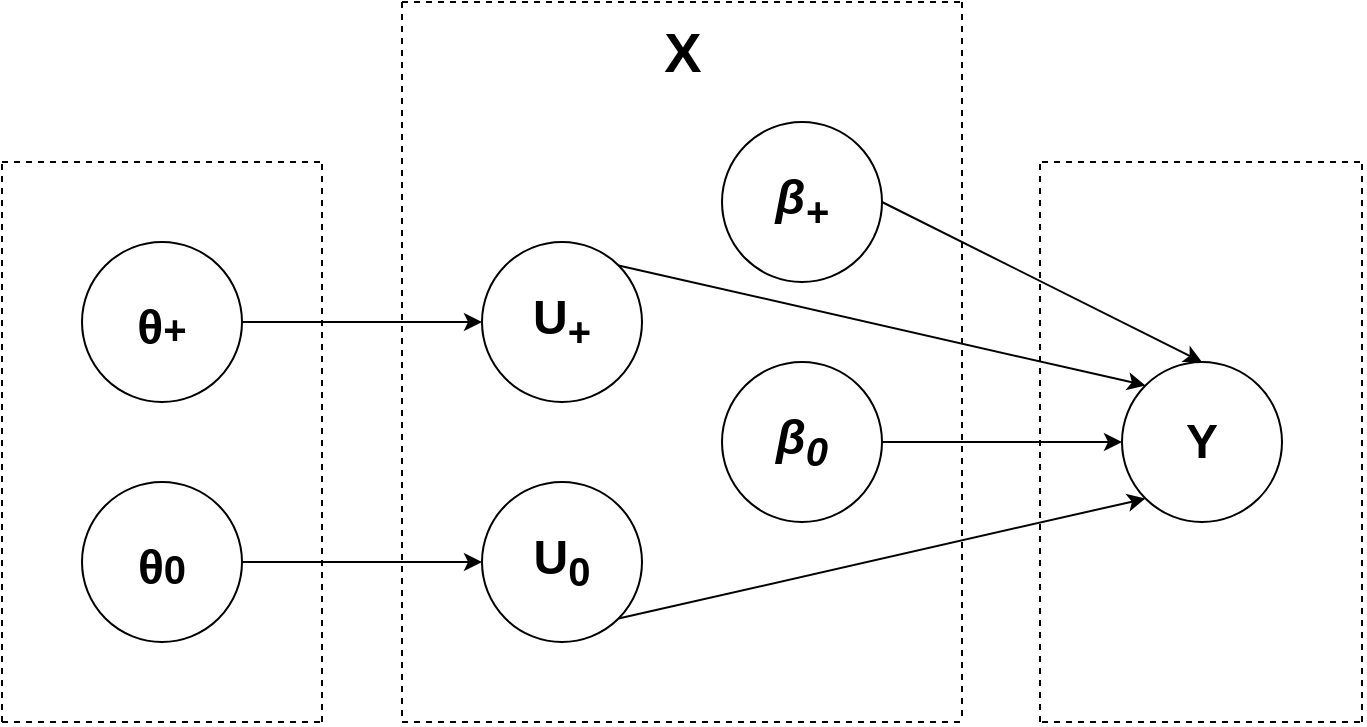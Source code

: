 <mxfile version="12.9.3"><diagram id="QHPXGxCtxgUyfBrQvjzd" name="Page-1"><mxGraphModel dx="1422" dy="679" grid="1" gridSize="10" guides="1" tooltips="1" connect="1" arrows="1" fold="1" page="1" pageScale="1" pageWidth="1600" pageHeight="1200" math="0" shadow="0"><root><mxCell id="0"/><mxCell id="1" parent="0"/><mxCell id="pw63gCapk7PMKk_ZQs7j-1" value="&lt;font style=&quot;font-size: 24px&quot;&gt;&lt;b&gt;&lt;font style=&quot;font-size: 24px&quot;&gt;Y&lt;/font&gt;&lt;/b&gt;&lt;/font&gt;" style="ellipse;whiteSpace=wrap;html=1;aspect=fixed;" vertex="1" parent="1"><mxGeometry x="840" y="220" width="80" height="80" as="geometry"/></mxCell><mxCell id="pw63gCapk7PMKk_ZQs7j-2" value="&lt;font style=&quot;font-size: 24px&quot;&gt;&lt;i&gt;&lt;b&gt;&lt;span style=&quot;left: 261.272px ; top: 861.315px ; font-family: sans-serif&quot;&gt;β&lt;/span&gt;&lt;span style=&quot;left: 272.547px ; top: 867.833px ; font-family: sans-serif&quot;&gt;&lt;sub&gt;+&lt;/sub&gt;&lt;/span&gt;&lt;/b&gt;&lt;/i&gt;&lt;/font&gt;" style="ellipse;whiteSpace=wrap;html=1;aspect=fixed;" vertex="1" parent="1"><mxGeometry x="640" y="100" width="80" height="80" as="geometry"/></mxCell><mxCell id="pw63gCapk7PMKk_ZQs7j-3" value="&lt;font style=&quot;font-size: 24px&quot;&gt;&lt;b&gt;U&lt;/b&gt;&lt;b&gt;&lt;span style=&quot;left: 272.547px ; top: 867.833px ; font-family: sans-serif&quot;&gt;&lt;sub&gt;+&lt;/sub&gt;&lt;/span&gt;&lt;/b&gt;&lt;/font&gt;" style="ellipse;whiteSpace=wrap;html=1;aspect=fixed;" vertex="1" parent="1"><mxGeometry x="520" y="160" width="80" height="80" as="geometry"/></mxCell><mxCell id="pw63gCapk7PMKk_ZQs7j-4" value="&lt;font style=&quot;font-size: 24px&quot;&gt;&lt;i&gt;&lt;b&gt;&lt;span style=&quot;left: 261.272px ; top: 861.315px ; font-family: sans-serif&quot;&gt;β&lt;/span&gt;&lt;span style=&quot;left: 272.547px ; top: 867.833px ; font-family: sans-serif&quot;&gt;&lt;sub&gt;0&lt;/sub&gt;&lt;/span&gt;&lt;/b&gt;&lt;/i&gt;&lt;/font&gt;" style="ellipse;whiteSpace=wrap;html=1;aspect=fixed;" vertex="1" parent="1"><mxGeometry x="640" y="220" width="80" height="80" as="geometry"/></mxCell><mxCell id="pw63gCapk7PMKk_ZQs7j-5" value="&lt;font style=&quot;font-size: 24px&quot;&gt;&lt;b&gt;U&lt;/b&gt;&lt;b&gt;&lt;span style=&quot;left: 272.547px ; top: 867.833px ; font-family: sans-serif&quot;&gt;&lt;sub&gt;0&lt;/sub&gt;&lt;/span&gt;&lt;/b&gt;&lt;/font&gt;" style="ellipse;whiteSpace=wrap;html=1;aspect=fixed;" vertex="1" parent="1"><mxGeometry x="520" y="280" width="80" height="80" as="geometry"/></mxCell><mxCell id="pw63gCapk7PMKk_ZQs7j-10" style="edgeStyle=orthogonalEdgeStyle;rounded=0;orthogonalLoop=1;jettySize=auto;html=1;exitX=1;exitY=0.5;exitDx=0;exitDy=0;" edge="1" parent="1" source="pw63gCapk7PMKk_ZQs7j-6" target="pw63gCapk7PMKk_ZQs7j-3"><mxGeometry relative="1" as="geometry"/></mxCell><mxCell id="pw63gCapk7PMKk_ZQs7j-6" value="&lt;font style=&quot;font-size: 24px&quot;&gt;&lt;b&gt;&lt;sub&gt;&lt;b&gt;&lt;font size=&quot;1&quot;&gt;&lt;span style=&quot;left: 542.435px ; top: 889.46px ; font-size: 24px ; font-family: sans-serif&quot;&gt;θ&lt;/span&gt;&lt;/font&gt;&lt;/b&gt;&lt;font size=&quot;1&quot;&gt;&lt;span style=&quot;left: 542.435px ; top: 889.46px ; font-size: 24px ; font-family: sans-serif&quot;&gt;&lt;/span&gt;&lt;/font&gt;&lt;/sub&gt;&lt;b&gt;&lt;font size=&quot;1&quot;&gt;&lt;span style=&quot;left: 542.435px ; top: 889.46px ; font-size: 24px ; font-family: sans-serif&quot;&gt;&lt;/span&gt;&lt;/font&gt;&lt;/b&gt;&lt;/b&gt;&lt;b&gt;&lt;span style=&quot;left: 272.547px ; top: 867.833px ; font-family: sans-serif&quot;&gt;&lt;sub&gt;+&lt;/sub&gt;&lt;/span&gt;&lt;/b&gt;&lt;/font&gt;" style="ellipse;whiteSpace=wrap;html=1;aspect=fixed;" vertex="1" parent="1"><mxGeometry x="320" y="160" width="80" height="80" as="geometry"/></mxCell><mxCell id="pw63gCapk7PMKk_ZQs7j-11" style="edgeStyle=orthogonalEdgeStyle;rounded=0;orthogonalLoop=1;jettySize=auto;html=1;exitX=1;exitY=0.5;exitDx=0;exitDy=0;" edge="1" parent="1" source="pw63gCapk7PMKk_ZQs7j-7" target="pw63gCapk7PMKk_ZQs7j-5"><mxGeometry relative="1" as="geometry"/></mxCell><mxCell id="pw63gCapk7PMKk_ZQs7j-7" value="&lt;font style=&quot;font-size: 24px&quot;&gt;&lt;b&gt;&lt;sub&gt;&lt;b style=&quot;font-size: 24px&quot;&gt;&lt;font style=&quot;font-size: 24px&quot;&gt;&lt;span style=&quot;left: 542.435px ; top: 889.46px ; font-size: 24px ; font-family: sans-serif&quot;&gt;θ&lt;/span&gt;&lt;/font&gt;&lt;/b&gt;&lt;font style=&quot;font-size: 24px&quot;&gt;&lt;span style=&quot;left: 542.435px ; top: 889.46px ; font-size: 24px ; font-family: sans-serif&quot;&gt;&lt;/span&gt;&lt;/font&gt;&lt;/sub&gt;&lt;b&gt;&lt;font style=&quot;font-size: 24px&quot;&gt;&lt;span style=&quot;left: 542.435px ; top: 889.46px ; font-size: 24px ; font-family: sans-serif&quot;&gt;&lt;/span&gt;&lt;sub&gt;0&lt;/sub&gt;&lt;/font&gt;&lt;/b&gt;&lt;/b&gt;&lt;b&gt;&lt;span style=&quot;left: 272.547px ; top: 867.833px ; font-family: sans-serif&quot;&gt;&lt;sub&gt;&lt;/sub&gt;&lt;/span&gt;&lt;/b&gt;&lt;/font&gt;" style="ellipse;whiteSpace=wrap;html=1;aspect=fixed;" vertex="1" parent="1"><mxGeometry x="320" y="280" width="80" height="80" as="geometry"/></mxCell><mxCell id="pw63gCapk7PMKk_ZQs7j-12" value="" style="endArrow=classic;html=1;entryX=0;entryY=1;entryDx=0;entryDy=0;exitX=1;exitY=1;exitDx=0;exitDy=0;" edge="1" parent="1" source="pw63gCapk7PMKk_ZQs7j-5" target="pw63gCapk7PMKk_ZQs7j-1"><mxGeometry width="50" height="50" relative="1" as="geometry"><mxPoint x="600" y="370" as="sourcePoint"/><mxPoint x="710" y="410" as="targetPoint"/></mxGeometry></mxCell><mxCell id="pw63gCapk7PMKk_ZQs7j-14" value="" style="endArrow=classic;html=1;entryX=0;entryY=0.5;entryDx=0;entryDy=0;exitX=1;exitY=0.5;exitDx=0;exitDy=0;" edge="1" parent="1" source="pw63gCapk7PMKk_ZQs7j-4" target="pw63gCapk7PMKk_ZQs7j-1"><mxGeometry width="50" height="50" relative="1" as="geometry"><mxPoint x="720" y="240" as="sourcePoint"/><mxPoint x="770" y="190" as="targetPoint"/></mxGeometry></mxCell><mxCell id="pw63gCapk7PMKk_ZQs7j-15" value="" style="endArrow=classic;html=1;exitX=1;exitY=0;exitDx=0;exitDy=0;entryX=0;entryY=0;entryDx=0;entryDy=0;" edge="1" parent="1" source="pw63gCapk7PMKk_ZQs7j-3" target="pw63gCapk7PMKk_ZQs7j-1"><mxGeometry width="50" height="50" relative="1" as="geometry"><mxPoint x="50" y="470" as="sourcePoint"/><mxPoint x="680" y="190" as="targetPoint"/></mxGeometry></mxCell><mxCell id="pw63gCapk7PMKk_ZQs7j-16" value="" style="endArrow=classic;html=1;exitX=1;exitY=0.5;exitDx=0;exitDy=0;entryX=0.5;entryY=0;entryDx=0;entryDy=0;" edge="1" parent="1" source="pw63gCapk7PMKk_ZQs7j-2" target="pw63gCapk7PMKk_ZQs7j-1"><mxGeometry width="50" height="50" relative="1" as="geometry"><mxPoint x="660" y="430" as="sourcePoint"/><mxPoint x="710" y="380" as="targetPoint"/></mxGeometry></mxCell><mxCell id="pw63gCapk7PMKk_ZQs7j-17" value="" style="endArrow=none;dashed=1;html=1;" edge="1" parent="1"><mxGeometry width="50" height="50" relative="1" as="geometry"><mxPoint x="280" y="400" as="sourcePoint"/><mxPoint x="280" y="120" as="targetPoint"/></mxGeometry></mxCell><mxCell id="pw63gCapk7PMKk_ZQs7j-18" value="" style="endArrow=none;dashed=1;html=1;" edge="1" parent="1"><mxGeometry width="50" height="50" relative="1" as="geometry"><mxPoint x="480" y="40" as="sourcePoint"/><mxPoint x="760" y="40" as="targetPoint"/></mxGeometry></mxCell><mxCell id="pw63gCapk7PMKk_ZQs7j-19" value="" style="endArrow=none;dashed=1;html=1;" edge="1" parent="1"><mxGeometry width="50" height="50" relative="1" as="geometry"><mxPoint x="480" y="400" as="sourcePoint"/><mxPoint x="760" y="400" as="targetPoint"/></mxGeometry></mxCell><mxCell id="pw63gCapk7PMKk_ZQs7j-20" value="" style="endArrow=none;dashed=1;html=1;" edge="1" parent="1"><mxGeometry width="50" height="50" relative="1" as="geometry"><mxPoint x="760" y="40" as="sourcePoint"/><mxPoint x="760" y="400" as="targetPoint"/></mxGeometry></mxCell><mxCell id="pw63gCapk7PMKk_ZQs7j-21" value="" style="endArrow=none;dashed=1;html=1;" edge="1" parent="1"><mxGeometry width="50" height="50" relative="1" as="geometry"><mxPoint x="280" y="120" as="sourcePoint"/><mxPoint x="440" y="120" as="targetPoint"/></mxGeometry></mxCell><mxCell id="pw63gCapk7PMKk_ZQs7j-22" value="" style="endArrow=none;dashed=1;html=1;" edge="1" parent="1"><mxGeometry width="50" height="50" relative="1" as="geometry"><mxPoint x="440" y="400" as="sourcePoint"/><mxPoint x="440" y="120" as="targetPoint"/></mxGeometry></mxCell><mxCell id="pw63gCapk7PMKk_ZQs7j-23" value="" style="endArrow=none;dashed=1;html=1;" edge="1" parent="1"><mxGeometry width="50" height="50" relative="1" as="geometry"><mxPoint x="280" y="400" as="sourcePoint"/><mxPoint x="440" y="400" as="targetPoint"/></mxGeometry></mxCell><mxCell id="pw63gCapk7PMKk_ZQs7j-24" value="" style="endArrow=none;dashed=1;html=1;" edge="1" parent="1"><mxGeometry width="50" height="50" relative="1" as="geometry"><mxPoint x="480" y="40" as="sourcePoint"/><mxPoint x="480" y="400" as="targetPoint"/></mxGeometry></mxCell><mxCell id="pw63gCapk7PMKk_ZQs7j-25" value="" style="endArrow=none;dashed=1;html=1;" edge="1" parent="1"><mxGeometry width="50" height="50" relative="1" as="geometry"><mxPoint x="799" y="400" as="sourcePoint"/><mxPoint x="799" y="120" as="targetPoint"/></mxGeometry></mxCell><mxCell id="pw63gCapk7PMKk_ZQs7j-26" value="" style="endArrow=none;dashed=1;html=1;" edge="1" parent="1"><mxGeometry width="50" height="50" relative="1" as="geometry"><mxPoint x="960" y="400" as="sourcePoint"/><mxPoint x="960" y="120" as="targetPoint"/></mxGeometry></mxCell><mxCell id="pw63gCapk7PMKk_ZQs7j-27" value="" style="endArrow=none;dashed=1;html=1;" edge="1" parent="1"><mxGeometry width="50" height="50" relative="1" as="geometry"><mxPoint x="800" y="120" as="sourcePoint"/><mxPoint x="960" y="120" as="targetPoint"/></mxGeometry></mxCell><mxCell id="pw63gCapk7PMKk_ZQs7j-28" value="" style="endArrow=none;dashed=1;html=1;" edge="1" parent="1"><mxGeometry width="50" height="50" relative="1" as="geometry"><mxPoint x="800" y="400" as="sourcePoint"/><mxPoint x="960" y="400" as="targetPoint"/></mxGeometry></mxCell><mxCell id="pw63gCapk7PMKk_ZQs7j-30" value="&lt;font style=&quot;font-size: 28px&quot;&gt;X &lt;br&gt;&lt;/font&gt;" style="text;html=1;align=center;verticalAlign=middle;resizable=0;points=[];autosize=1;fontStyle=1" vertex="1" parent="1"><mxGeometry x="605" y="50" width="30" height="30" as="geometry"/></mxCell></root></mxGraphModel></diagram></mxfile>